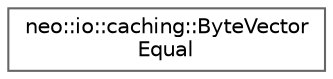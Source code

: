 digraph "Graphical Class Hierarchy"
{
 // LATEX_PDF_SIZE
  bgcolor="transparent";
  edge [fontname=Helvetica,fontsize=10,labelfontname=Helvetica,labelfontsize=10];
  node [fontname=Helvetica,fontsize=10,shape=box,height=0.2,width=0.4];
  rankdir="LR";
  Node0 [id="Node000000",label="neo::io::caching::ByteVector\lEqual",height=0.2,width=0.4,color="grey40", fillcolor="white", style="filled",URL="$structneo_1_1io_1_1caching_1_1_byte_vector_equal.html",tooltip="An equality function for ByteVector."];
}

